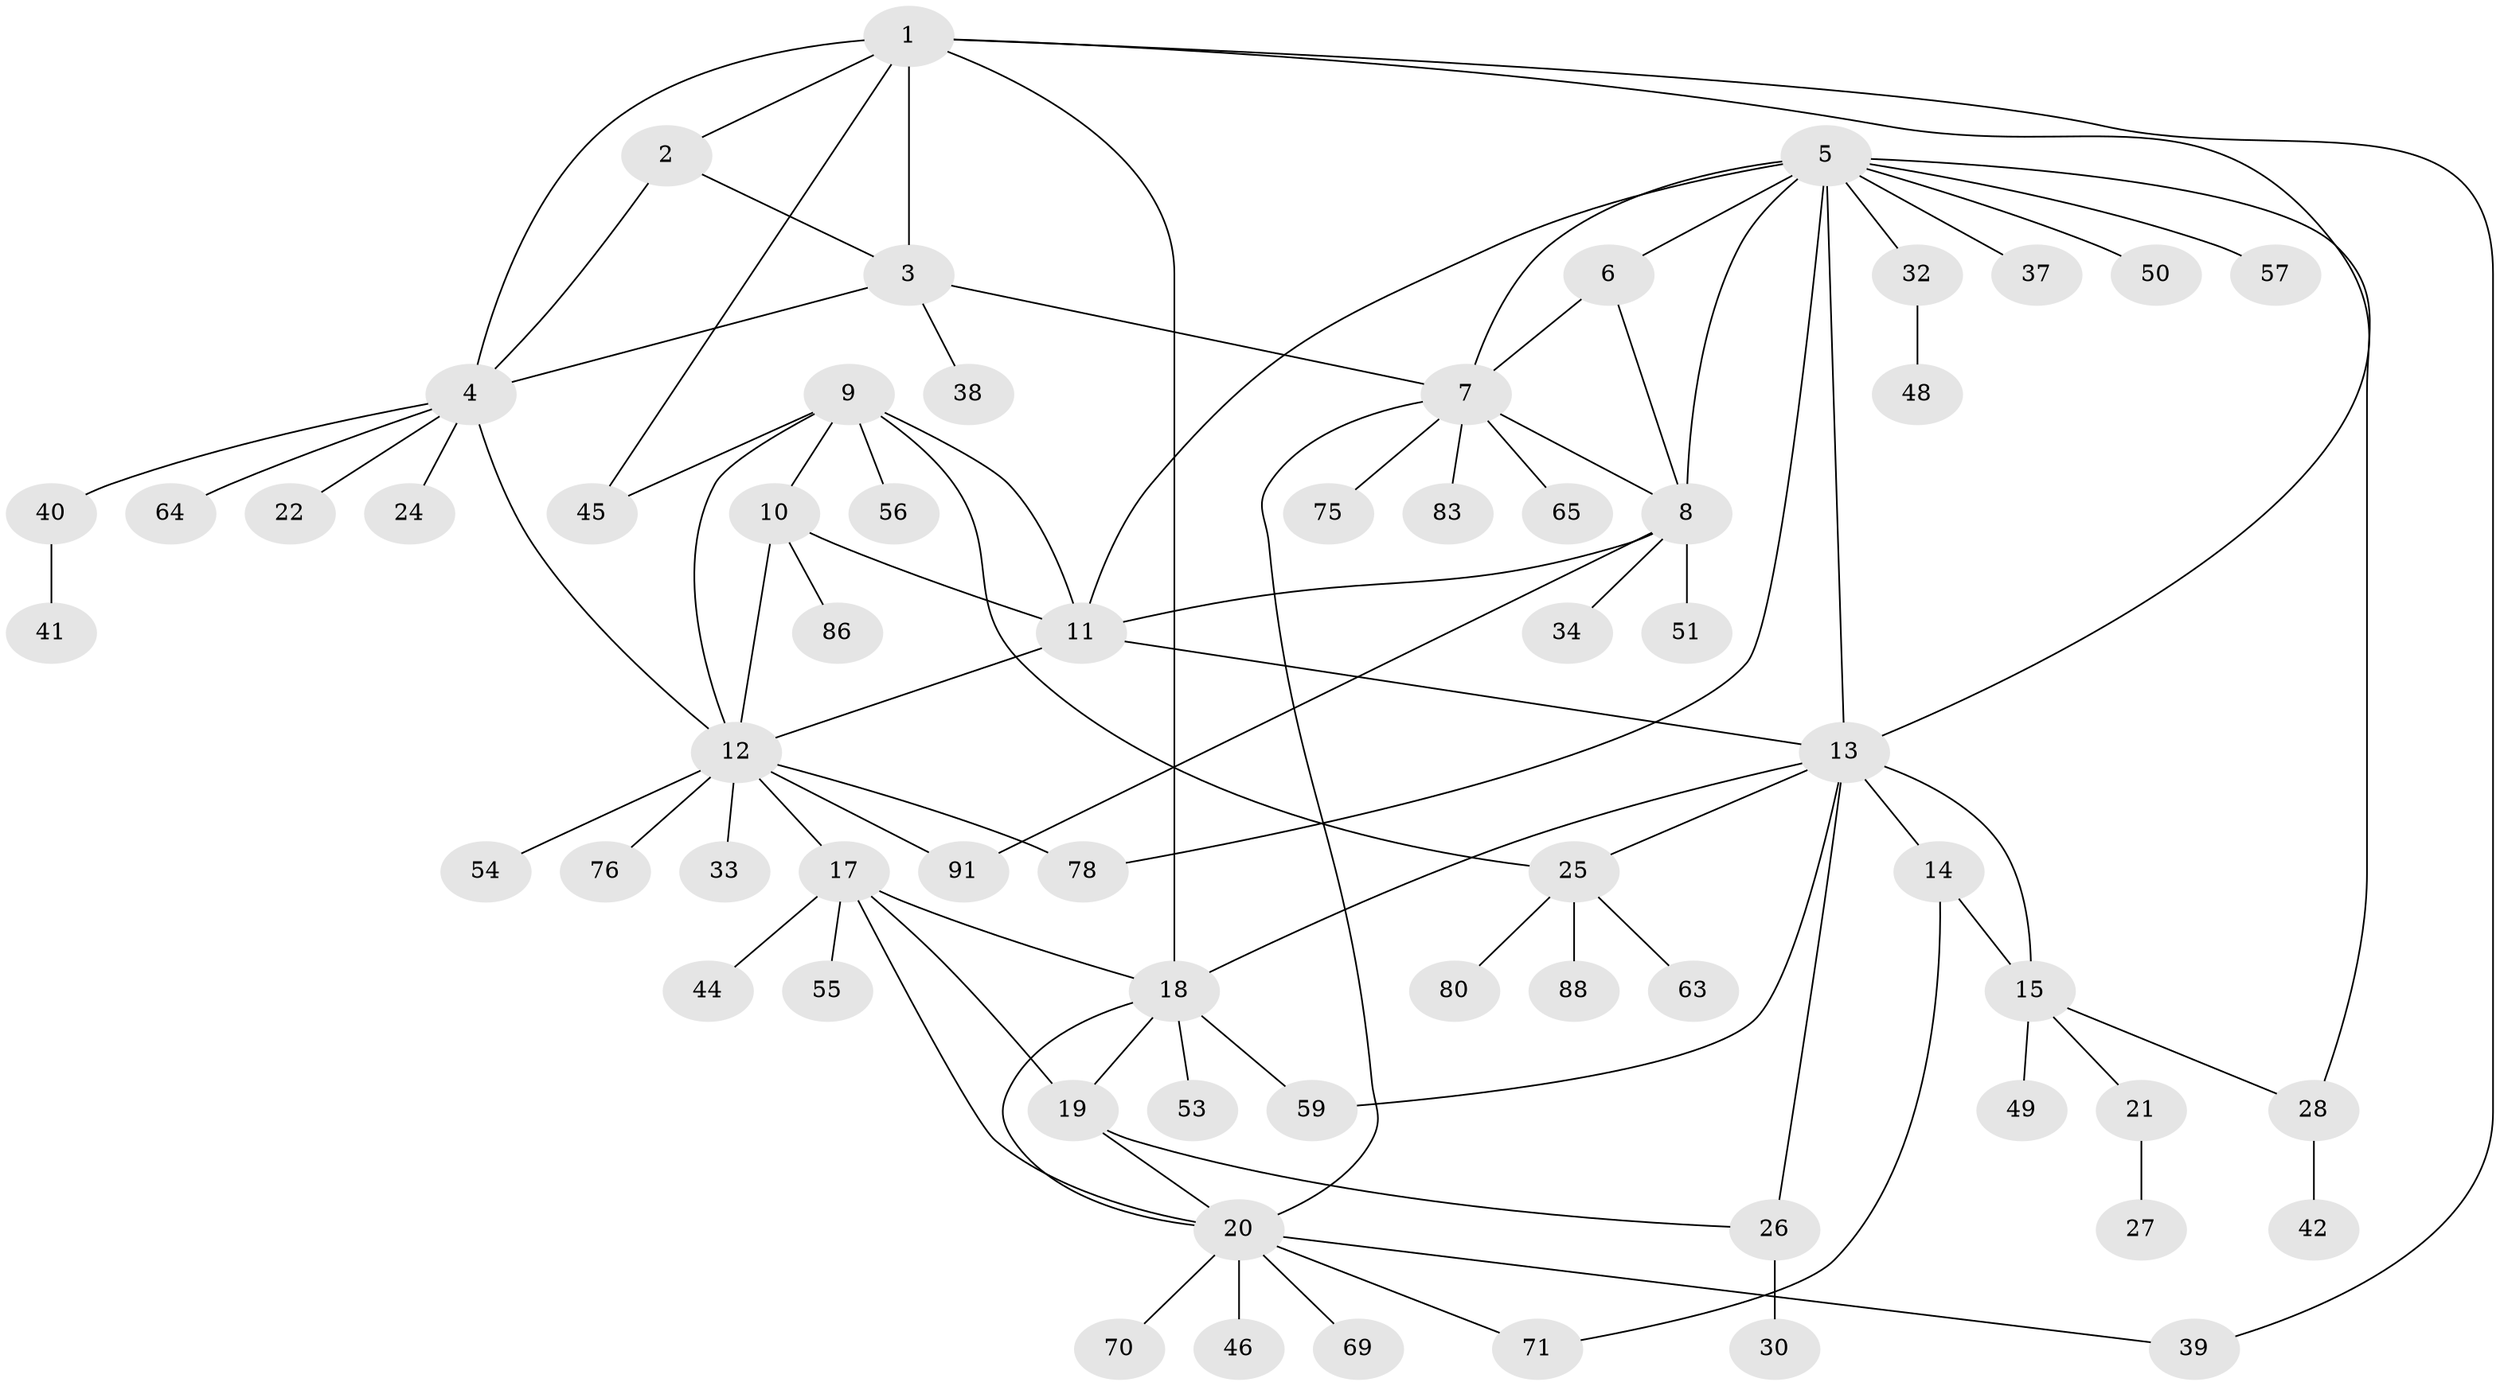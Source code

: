 // original degree distribution, {7: 0.03296703296703297, 3: 0.054945054945054944, 8: 0.054945054945054944, 11: 0.02197802197802198, 4: 0.03296703296703297, 9: 0.02197802197802198, 10: 0.02197802197802198, 5: 0.02197802197802198, 2: 0.18681318681318682, 1: 0.5494505494505495}
// Generated by graph-tools (version 1.1) at 2025/19/03/04/25 18:19:53]
// undirected, 63 vertices, 91 edges
graph export_dot {
graph [start="1"]
  node [color=gray90,style=filled];
  1;
  2;
  3 [super="+23+47+36+73"];
  4;
  5;
  6;
  7;
  8 [super="+35"];
  9 [super="+58"];
  10;
  11 [super="+82+89+62+66"];
  12;
  13 [super="+29+31"];
  14;
  15 [super="+16+87"];
  17 [super="+52+67"];
  18;
  19 [super="+43"];
  20;
  21;
  22;
  24;
  25;
  26;
  27;
  28;
  30;
  32;
  33;
  34;
  37;
  38;
  39;
  40;
  41 [super="+79"];
  42 [super="+60"];
  44;
  45;
  46;
  48;
  49;
  50;
  51;
  53;
  54;
  55;
  56;
  57;
  59;
  63;
  64 [super="+84"];
  65 [super="+85+68"];
  69;
  70;
  71;
  75;
  76;
  78;
  80;
  83 [super="+90"];
  86;
  88;
  91;
  1 -- 2;
  1 -- 3;
  1 -- 4;
  1 -- 13;
  1 -- 18;
  1 -- 39;
  1 -- 45;
  2 -- 3;
  2 -- 4;
  3 -- 4;
  3 -- 7;
  3 -- 38;
  4 -- 12;
  4 -- 22;
  4 -- 24;
  4 -- 40;
  4 -- 64;
  5 -- 6;
  5 -- 7;
  5 -- 8;
  5 -- 13;
  5 -- 28;
  5 -- 32;
  5 -- 37;
  5 -- 50;
  5 -- 57;
  5 -- 78;
  5 -- 11;
  6 -- 7;
  6 -- 8;
  7 -- 8;
  7 -- 20;
  7 -- 65;
  7 -- 75;
  7 -- 83;
  8 -- 11;
  8 -- 34;
  8 -- 51;
  8 -- 91;
  9 -- 10;
  9 -- 11;
  9 -- 12;
  9 -- 25;
  9 -- 45;
  9 -- 56;
  10 -- 11;
  10 -- 12;
  10 -- 86;
  11 -- 12;
  11 -- 13;
  12 -- 17;
  12 -- 33;
  12 -- 54;
  12 -- 76;
  12 -- 78;
  12 -- 91;
  13 -- 14;
  13 -- 15 [weight=2];
  13 -- 18;
  13 -- 26;
  13 -- 59;
  13 -- 25;
  14 -- 15 [weight=2];
  14 -- 71;
  15 -- 49;
  15 -- 21;
  15 -- 28;
  17 -- 18;
  17 -- 19;
  17 -- 20;
  17 -- 44;
  17 -- 55;
  18 -- 19;
  18 -- 20;
  18 -- 53;
  18 -- 59;
  19 -- 20;
  19 -- 26;
  20 -- 39;
  20 -- 46;
  20 -- 69;
  20 -- 70;
  20 -- 71;
  21 -- 27;
  25 -- 63;
  25 -- 80;
  25 -- 88;
  26 -- 30;
  28 -- 42;
  32 -- 48;
  40 -- 41;
}
